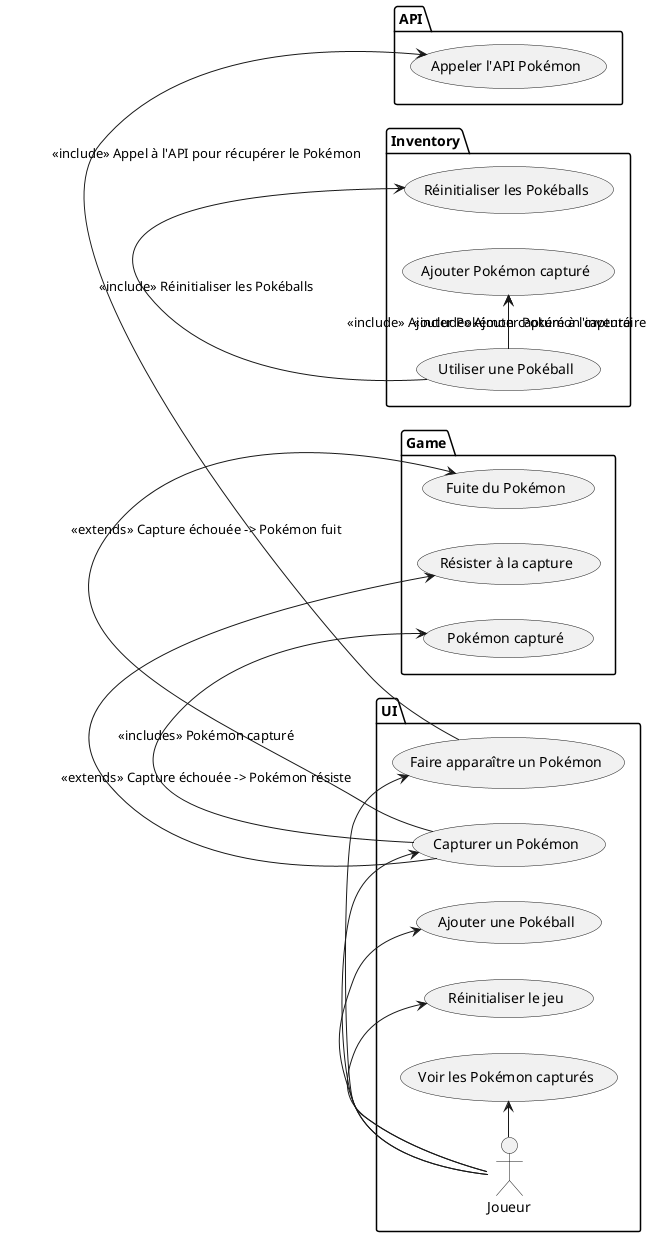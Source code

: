 @startuml usecase
left to right direction

package "UI" {
  actor "Joueur" as Joueur

  usecase "Faire apparaître un Pokémon" as UC1
  usecase "Capturer un Pokémon" as UC2
  usecase "Ajouter une Pokéball" as UC3
  usecase "Réinitialiser le jeu" as UC4
  usecase "Voir les Pokémon capturés" as UC5

  Joueur -> UC1
  Joueur -> UC2
  Joueur -> UC3
  Joueur -> UC4
  Joueur -> UC5
}

package "Game" {
  usecase "Fuite du Pokémon" as UC7
  usecase "Résister à la capture" as UC8
  usecase "Pokémon capturé" as UC9   
  
  UC2 -> UC7 : <<extends>> Capture échouée -> Pokémon fuit
  UC2 -> UC8 : <<extends>> Capture échouée -> Pokémon résiste
  UC2 -> UC9 : <<includes>> Pokémon capturé
}

package "Inventory" {
  usecase "Utiliser une Pokéball" as UC9a
  usecase "Réinitialiser les Pokéballs" as UC10
  usecase "Ajouter Pokémon capturé" as UC11 
  
  UC9a -> UC10 : <<include>> Réinitialiser les Pokéballs
  UC9a -> UC11 : <<include>> Ajouter Pokémon capturé
}

package "API" {
  usecase "Appeler l'API Pokémon" as UC6
}

UC1 -> UC6 : <<include>> Appel à l'API pour récupérer le Pokémon
UC9a -> UC11 : <<include>> Ajouter Pokémon capturé à l'inventaire
@enduml
